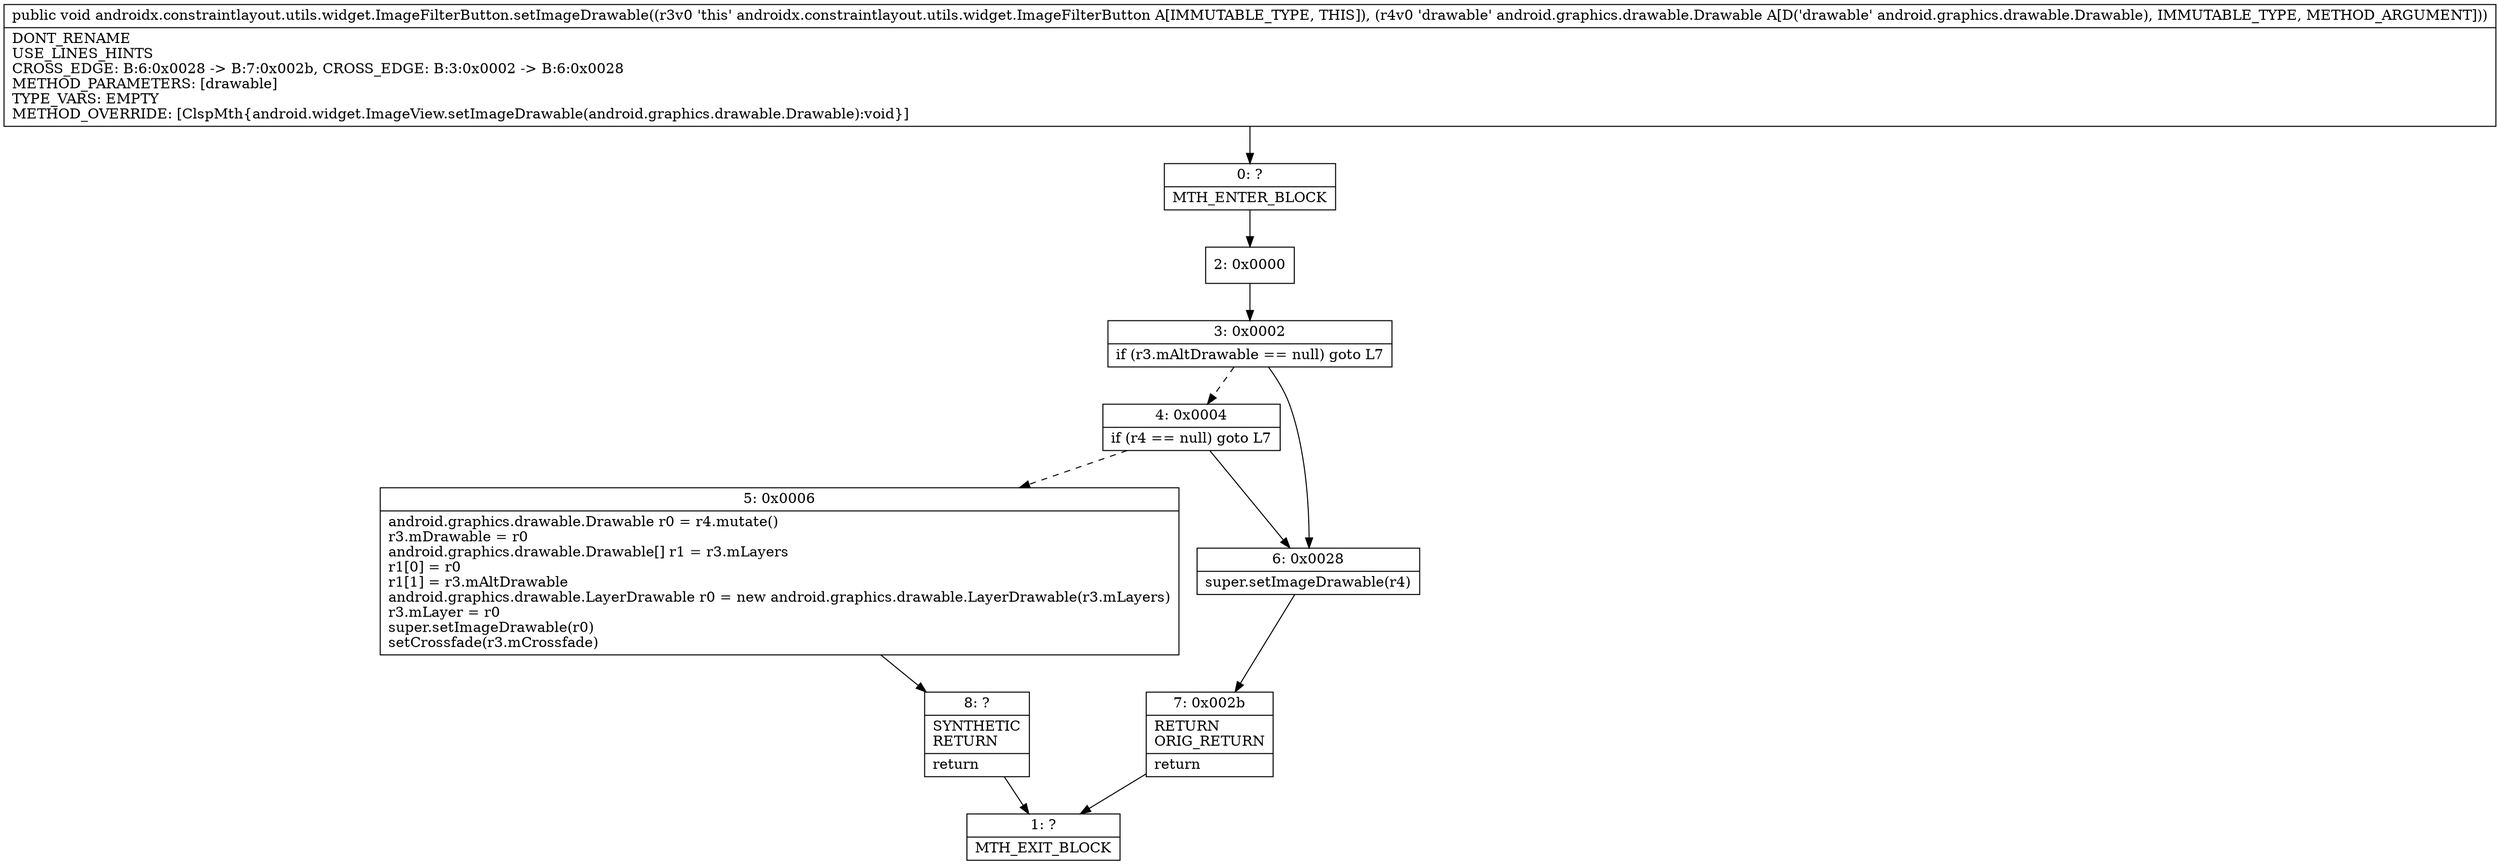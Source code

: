 digraph "CFG forandroidx.constraintlayout.utils.widget.ImageFilterButton.setImageDrawable(Landroid\/graphics\/drawable\/Drawable;)V" {
Node_0 [shape=record,label="{0\:\ ?|MTH_ENTER_BLOCK\l}"];
Node_2 [shape=record,label="{2\:\ 0x0000}"];
Node_3 [shape=record,label="{3\:\ 0x0002|if (r3.mAltDrawable == null) goto L7\l}"];
Node_4 [shape=record,label="{4\:\ 0x0004|if (r4 == null) goto L7\l}"];
Node_5 [shape=record,label="{5\:\ 0x0006|android.graphics.drawable.Drawable r0 = r4.mutate()\lr3.mDrawable = r0\landroid.graphics.drawable.Drawable[] r1 = r3.mLayers\lr1[0] = r0\lr1[1] = r3.mAltDrawable\landroid.graphics.drawable.LayerDrawable r0 = new android.graphics.drawable.LayerDrawable(r3.mLayers)\lr3.mLayer = r0\lsuper.setImageDrawable(r0)\lsetCrossfade(r3.mCrossfade)\l}"];
Node_8 [shape=record,label="{8\:\ ?|SYNTHETIC\lRETURN\l|return\l}"];
Node_1 [shape=record,label="{1\:\ ?|MTH_EXIT_BLOCK\l}"];
Node_6 [shape=record,label="{6\:\ 0x0028|super.setImageDrawable(r4)\l}"];
Node_7 [shape=record,label="{7\:\ 0x002b|RETURN\lORIG_RETURN\l|return\l}"];
MethodNode[shape=record,label="{public void androidx.constraintlayout.utils.widget.ImageFilterButton.setImageDrawable((r3v0 'this' androidx.constraintlayout.utils.widget.ImageFilterButton A[IMMUTABLE_TYPE, THIS]), (r4v0 'drawable' android.graphics.drawable.Drawable A[D('drawable' android.graphics.drawable.Drawable), IMMUTABLE_TYPE, METHOD_ARGUMENT]))  | DONT_RENAME\lUSE_LINES_HINTS\lCROSS_EDGE: B:6:0x0028 \-\> B:7:0x002b, CROSS_EDGE: B:3:0x0002 \-\> B:6:0x0028\lMETHOD_PARAMETERS: [drawable]\lTYPE_VARS: EMPTY\lMETHOD_OVERRIDE: [ClspMth\{android.widget.ImageView.setImageDrawable(android.graphics.drawable.Drawable):void\}]\l}"];
MethodNode -> Node_0;Node_0 -> Node_2;
Node_2 -> Node_3;
Node_3 -> Node_4[style=dashed];
Node_3 -> Node_6;
Node_4 -> Node_5[style=dashed];
Node_4 -> Node_6;
Node_5 -> Node_8;
Node_8 -> Node_1;
Node_6 -> Node_7;
Node_7 -> Node_1;
}

